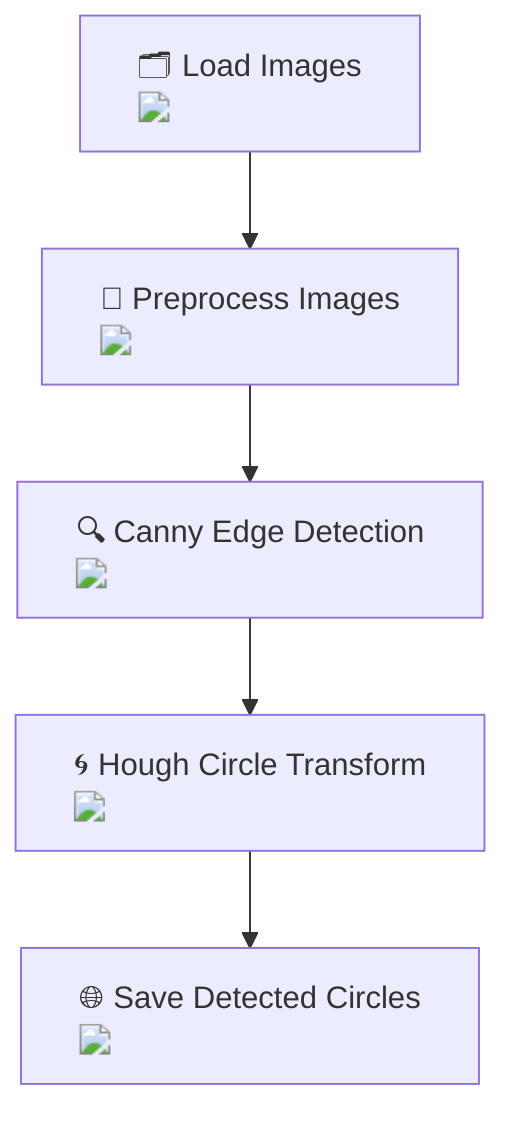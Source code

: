 flowchart TD
    A["🗂️ Load Images <br/> <img src='icons/file.svg' />"] --> B["🔄 Preprocess Images <br/> <img src='icons/brain.svg' />"]
    B --> C["🔍 Canny Edge Detection <br/> <img src='icons/image.svg' />"]
    C --> D["🌀 Hough Circle Transform <br/> <img src='dummy_plots/hough_circle_template.svg' />"]
    D --> E["🌐 Save Detected Circles <br/> <img src='icons/image.svg' />"]